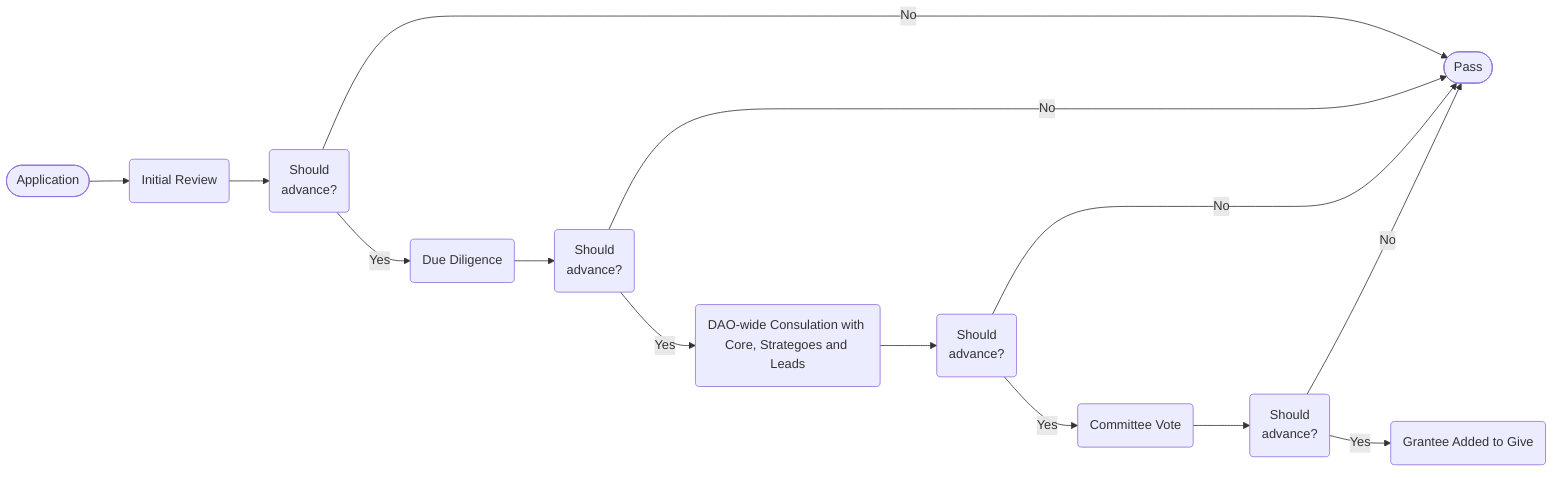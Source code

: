 flowchart LR
%%{init:{'flowchart':{'nodeSpacing': 300}}}%%
%% Nodes
    Application([Application])
    InitialReview(Initial Review)
    InitialReviewAdvance(Should<br>advance?)
    DueDiligence(Due Diligence)
    DueDiligenceAdvance(Should<br>advance?)
    DAOFeedback(DAO-wide Consulation with Core, Strategoes and Leads)
    DAOFeedbackAdvance(Should<br>advance?)
    CommitteeVote(Committee Vote)
    CommitteeVoteDecision(Should<br>advance?)
    GranteeAdded(Grantee Added to Give)
    Pass([Pass])
%% Edges
    Application-->InitialReview
    InitialReview-->InitialReviewAdvance
    InitialReviewAdvance-->|No|Pass
    InitialReviewAdvance-->|Yes|DueDiligence
    DueDiligence-->DueDiligenceAdvance
    DueDiligenceAdvance-->|No|Pass
    DueDiligenceAdvance-->|Yes|DAOFeedback
    DAOFeedback-->DAOFeedbackAdvance
    DAOFeedbackAdvance-->|No|Pass
    DAOFeedbackAdvance-->|Yes|CommitteeVote
    CommitteeVote-->CommitteeVoteDecision
    CommitteeVoteDecision-->|No|Pass
    CommitteeVoteDecision-->|Yes|GranteeAdded
%% Styles